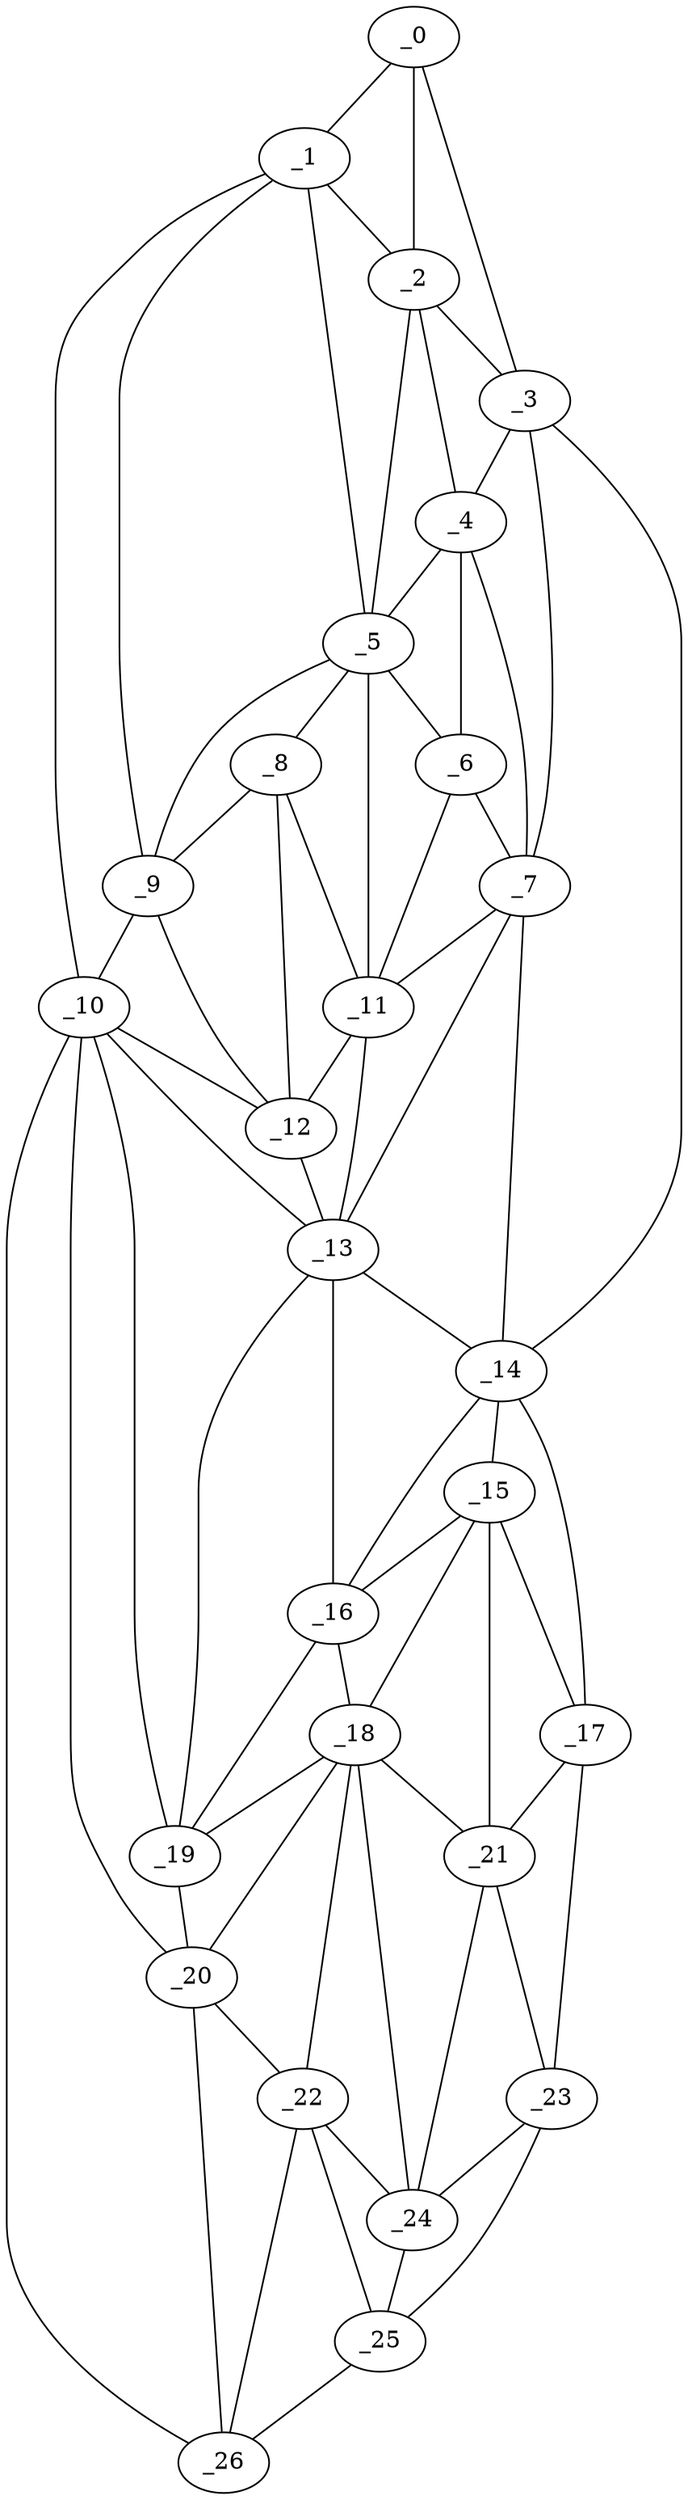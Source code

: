 graph "obj68__130.gxl" {
	_0	 [x=7,
		y=92];
	_1	 [x=8,
		y=99];
	_0 -- _1	 [valence=1];
	_2	 [x=12,
		y=87];
	_0 -- _2	 [valence=1];
	_3	 [x=20,
		y=65];
	_0 -- _3	 [valence=1];
	_1 -- _2	 [valence=1];
	_5	 [x=29,
		y=86];
	_1 -- _5	 [valence=2];
	_9	 [x=34,
		y=100];
	_1 -- _9	 [valence=2];
	_10	 [x=36,
		y=110];
	_1 -- _10	 [valence=1];
	_2 -- _3	 [valence=2];
	_4	 [x=21,
		y=74];
	_2 -- _4	 [valence=1];
	_2 -- _5	 [valence=2];
	_3 -- _4	 [valence=2];
	_7	 [x=33,
		y=71];
	_3 -- _7	 [valence=1];
	_14	 [x=68,
		y=33];
	_3 -- _14	 [valence=1];
	_4 -- _5	 [valence=1];
	_6	 [x=30,
		y=77];
	_4 -- _6	 [valence=2];
	_4 -- _7	 [valence=1];
	_5 -- _6	 [valence=2];
	_8	 [x=34,
		y=91];
	_5 -- _8	 [valence=1];
	_5 -- _9	 [valence=1];
	_11	 [x=39,
		y=80];
	_5 -- _11	 [valence=2];
	_6 -- _7	 [valence=1];
	_6 -- _11	 [valence=1];
	_7 -- _11	 [valence=2];
	_13	 [x=63,
		y=76];
	_7 -- _13	 [valence=1];
	_7 -- _14	 [valence=2];
	_8 -- _9	 [valence=2];
	_8 -- _11	 [valence=2];
	_12	 [x=44,
		y=92];
	_8 -- _12	 [valence=1];
	_9 -- _10	 [valence=2];
	_9 -- _12	 [valence=2];
	_10 -- _12	 [valence=2];
	_10 -- _13	 [valence=2];
	_19	 [x=101,
		y=67];
	_10 -- _19	 [valence=2];
	_20	 [x=105,
		y=67];
	_10 -- _20	 [valence=1];
	_26	 [x=126,
		y=70];
	_10 -- _26	 [valence=1];
	_11 -- _12	 [valence=2];
	_11 -- _13	 [valence=1];
	_12 -- _13	 [valence=2];
	_13 -- _14	 [valence=2];
	_16	 [x=87,
		y=62];
	_13 -- _16	 [valence=1];
	_13 -- _19	 [valence=2];
	_15	 [x=85,
		y=40];
	_14 -- _15	 [valence=1];
	_14 -- _16	 [valence=2];
	_17	 [x=95,
		y=16];
	_14 -- _17	 [valence=1];
	_15 -- _16	 [valence=2];
	_15 -- _17	 [valence=2];
	_18	 [x=100,
		y=56];
	_15 -- _18	 [valence=2];
	_21	 [x=109,
		y=33];
	_15 -- _21	 [valence=2];
	_16 -- _18	 [valence=2];
	_16 -- _19	 [valence=2];
	_17 -- _21	 [valence=1];
	_23	 [x=115,
		y=21];
	_17 -- _23	 [valence=1];
	_18 -- _19	 [valence=1];
	_18 -- _20	 [valence=2];
	_18 -- _21	 [valence=2];
	_22	 [x=114,
		y=62];
	_18 -- _22	 [valence=2];
	_24	 [x=116,
		y=39];
	_18 -- _24	 [valence=2];
	_19 -- _20	 [valence=2];
	_20 -- _22	 [valence=2];
	_20 -- _26	 [valence=2];
	_21 -- _23	 [valence=2];
	_21 -- _24	 [valence=2];
	_22 -- _24	 [valence=2];
	_25	 [x=126,
		y=61];
	_22 -- _25	 [valence=1];
	_22 -- _26	 [valence=2];
	_23 -- _24	 [valence=1];
	_23 -- _25	 [valence=1];
	_24 -- _25	 [valence=2];
	_25 -- _26	 [valence=1];
}
